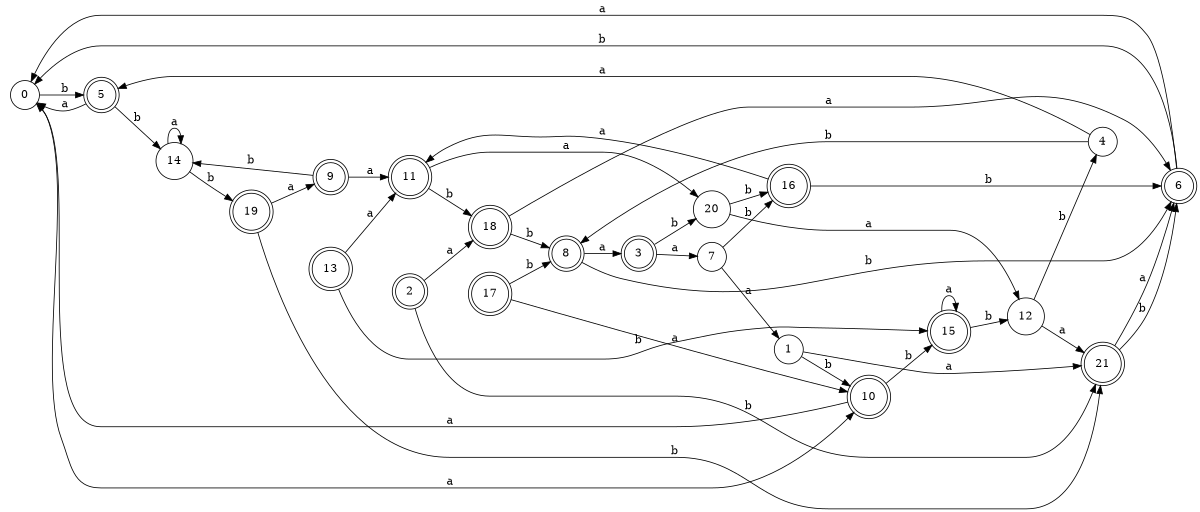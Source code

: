 digraph n18_3 {
__start0 [label="" shape="none"];

rankdir=LR;
size="8,5";

s0 [style="filled", color="black", fillcolor="white" shape="circle", label="0"];
s1 [style="filled", color="black", fillcolor="white" shape="circle", label="1"];
s2 [style="rounded,filled", color="black", fillcolor="white" shape="doublecircle", label="2"];
s3 [style="rounded,filled", color="black", fillcolor="white" shape="doublecircle", label="3"];
s4 [style="filled", color="black", fillcolor="white" shape="circle", label="4"];
s5 [style="rounded,filled", color="black", fillcolor="white" shape="doublecircle", label="5"];
s6 [style="rounded,filled", color="black", fillcolor="white" shape="doublecircle", label="6"];
s7 [style="filled", color="black", fillcolor="white" shape="circle", label="7"];
s8 [style="rounded,filled", color="black", fillcolor="white" shape="doublecircle", label="8"];
s9 [style="rounded,filled", color="black", fillcolor="white" shape="doublecircle", label="9"];
s10 [style="rounded,filled", color="black", fillcolor="white" shape="doublecircle", label="10"];
s11 [style="rounded,filled", color="black", fillcolor="white" shape="doublecircle", label="11"];
s12 [style="filled", color="black", fillcolor="white" shape="circle", label="12"];
s13 [style="rounded,filled", color="black", fillcolor="white" shape="doublecircle", label="13"];
s14 [style="filled", color="black", fillcolor="white" shape="circle", label="14"];
s15 [style="rounded,filled", color="black", fillcolor="white" shape="doublecircle", label="15"];
s16 [style="rounded,filled", color="black", fillcolor="white" shape="doublecircle", label="16"];
s17 [style="rounded,filled", color="black", fillcolor="white" shape="doublecircle", label="17"];
s18 [style="rounded,filled", color="black", fillcolor="white" shape="doublecircle", label="18"];
s19 [style="rounded,filled", color="black", fillcolor="white" shape="doublecircle", label="19"];
s20 [style="filled", color="black", fillcolor="white" shape="circle", label="20"];
s21 [style="rounded,filled", color="black", fillcolor="white" shape="doublecircle", label="21"];
s0 -> s10 [label="a"];
s0 -> s5 [label="b"];
s1 -> s21 [label="a"];
s1 -> s10 [label="b"];
s2 -> s18 [label="a"];
s2 -> s21 [label="b"];
s3 -> s7 [label="a"];
s3 -> s20 [label="b"];
s4 -> s5 [label="a"];
s4 -> s8 [label="b"];
s5 -> s0 [label="a"];
s5 -> s14 [label="b"];
s6 -> s0 [label="a"];
s6 -> s0 [label="b"];
s7 -> s1 [label="a"];
s7 -> s16 [label="b"];
s8 -> s3 [label="a"];
s8 -> s6 [label="b"];
s9 -> s11 [label="a"];
s9 -> s14 [label="b"];
s10 -> s0 [label="a"];
s10 -> s15 [label="b"];
s11 -> s20 [label="a"];
s11 -> s18 [label="b"];
s12 -> s21 [label="a"];
s12 -> s4 [label="b"];
s13 -> s11 [label="a"];
s13 -> s15 [label="b"];
s14 -> s14 [label="a"];
s14 -> s19 [label="b"];
s15 -> s15 [label="a"];
s15 -> s12 [label="b"];
s16 -> s11 [label="a"];
s16 -> s6 [label="b"];
s17 -> s10 [label="a"];
s17 -> s8 [label="b"];
s18 -> s6 [label="a"];
s18 -> s8 [label="b"];
s19 -> s9 [label="a"];
s19 -> s21 [label="b"];
s20 -> s12 [label="a"];
s20 -> s16 [label="b"];
s21 -> s6 [label="a"];
s21 -> s6 [label="b"];

}